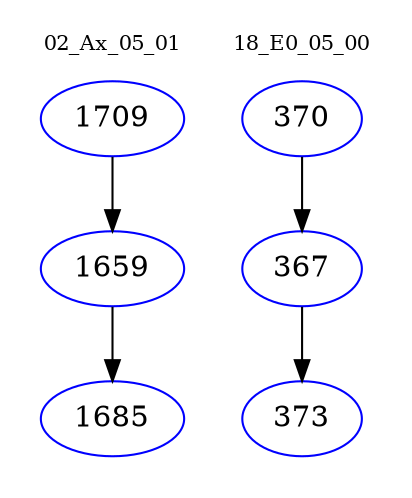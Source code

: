 digraph{
subgraph cluster_0 {
color = white
label = "02_Ax_05_01";
fontsize=10;
T0_1709 [label="1709", color="blue"]
T0_1709 -> T0_1659 [color="black"]
T0_1659 [label="1659", color="blue"]
T0_1659 -> T0_1685 [color="black"]
T0_1685 [label="1685", color="blue"]
}
subgraph cluster_1 {
color = white
label = "18_E0_05_00";
fontsize=10;
T1_370 [label="370", color="blue"]
T1_370 -> T1_367 [color="black"]
T1_367 [label="367", color="blue"]
T1_367 -> T1_373 [color="black"]
T1_373 [label="373", color="blue"]
}
}
